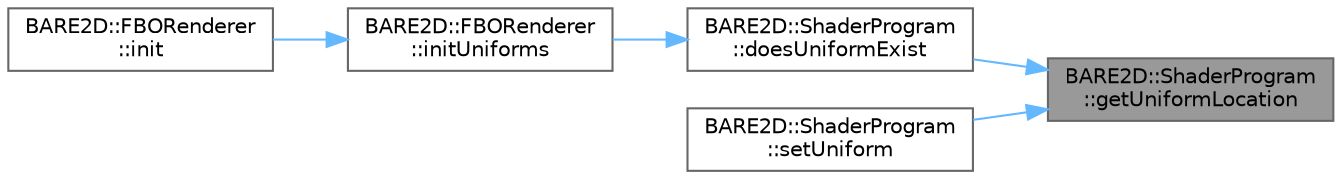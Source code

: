 digraph "BARE2D::ShaderProgram::getUniformLocation"
{
 // INTERACTIVE_SVG=YES
 // LATEX_PDF_SIZE
  bgcolor="transparent";
  edge [fontname=Helvetica,fontsize=10,labelfontname=Helvetica,labelfontsize=10];
  node [fontname=Helvetica,fontsize=10,shape=box,height=0.2,width=0.4];
  rankdir="RL";
  Node1 [label="BARE2D::ShaderProgram\l::getUniformLocation",height=0.2,width=0.4,color="gray40", fillcolor="grey60", style="filled", fontcolor="black",tooltip="Gets the location of a uniform in a program."];
  Node1 -> Node2 [dir="back",color="steelblue1",style="solid"];
  Node2 [label="BARE2D::ShaderProgram\l::doesUniformExist",height=0.2,width=0.4,color="grey40", fillcolor="white", style="filled",URL="$class_b_a_r_e2_d_1_1_shader_program.html#af711102689d9552b2b54c1c9da8f8589",tooltip=" "];
  Node2 -> Node3 [dir="back",color="steelblue1",style="solid"];
  Node3 [label="BARE2D::FBORenderer\l::initUniforms",height=0.2,width=0.4,color="grey40", fillcolor="white", style="filled",URL="$class_b_a_r_e2_d_1_1_f_b_o_renderer.html#ad27e4c76b6f82a74b967464560254a87",tooltip="Initializes all uniforms, such as colour attachments, depth attachments, etc."];
  Node3 -> Node4 [dir="back",color="steelblue1",style="solid"];
  Node4 [label="BARE2D::FBORenderer\l::init",height=0.2,width=0.4,color="grey40", fillcolor="white", style="filled",URL="$class_b_a_r_e2_d_1_1_f_b_o_renderer.html#ac1902310c37a001b0f6d53b7d6066867",tooltip="Initializes all necessary bits of the renderer."];
  Node1 -> Node5 [dir="back",color="steelblue1",style="solid"];
  Node5 [label="BARE2D::ShaderProgram\l::setUniform",height=0.2,width=0.4,color="grey40", fillcolor="white", style="filled",URL="$class_b_a_r_e2_d_1_1_shader_program.html#aa94955e2ca33efdda5dca68cc5f64c26",tooltip=" "];
}
